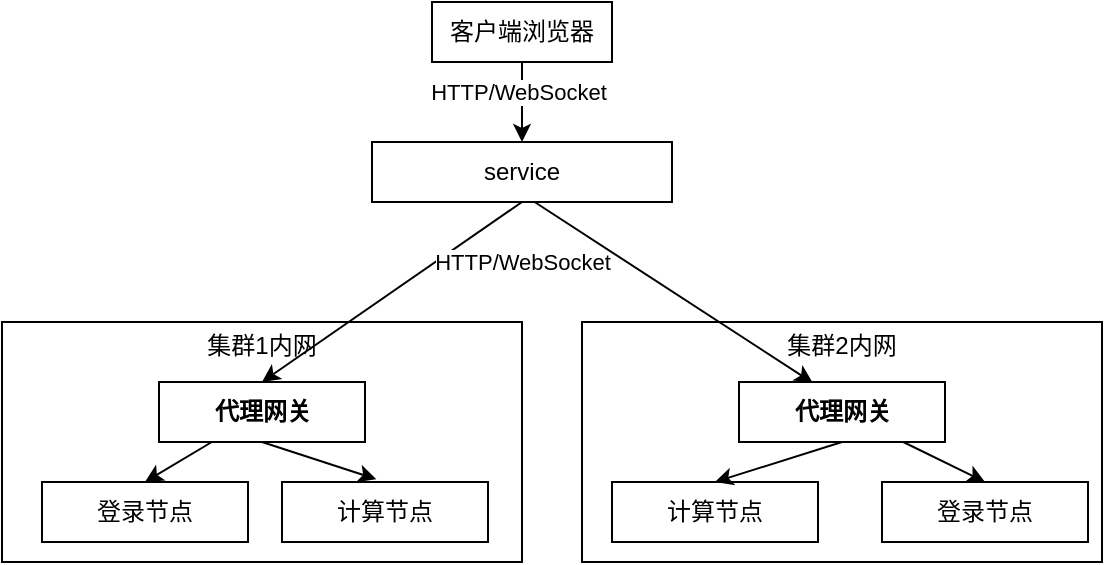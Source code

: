 <mxfile scale="2" border="0">
    <diagram id="Pjbi3EagdmSRB1L1AeHt" name="Page-1">
        <mxGraphModel dx="891" dy="629" grid="1" gridSize="10" guides="1" tooltips="1" connect="1" arrows="1" fold="1" page="1" pageScale="1" pageWidth="827" pageHeight="1169" math="0" shadow="0">
            <root>
                <mxCell id="0"/>
                <mxCell id="1" parent="0"/>
                <mxCell id="129" style="edgeStyle=none;html=1;exitX=0.5;exitY=1;exitDx=0;exitDy=0;entryX=0.5;entryY=0;entryDx=0;entryDy=0;" edge="1" parent="1" source="131" target="146">
                    <mxGeometry relative="1" as="geometry">
                        <mxPoint x="351.5" y="700" as="targetPoint"/>
                    </mxGeometry>
                </mxCell>
                <mxCell id="130" value="HTTP/WebSocket" style="edgeLabel;html=1;align=center;verticalAlign=middle;resizable=0;points=[];" vertex="1" connectable="0" parent="129">
                    <mxGeometry x="-0.262" y="2" relative="1" as="geometry">
                        <mxPoint x="47" y="-5" as="offset"/>
                    </mxGeometry>
                </mxCell>
                <mxCell id="131" value="service" style="rounded=0;whiteSpace=wrap;fillColor=none;verticalAlign=middle;spacing=0;labelBackgroundColor=none;" vertex="1" parent="1">
                    <mxGeometry x="445" y="540" width="150" height="30" as="geometry"/>
                </mxCell>
                <mxCell id="132" value="" style="edgeStyle=none;exitX=0.5;exitY=1;exitDx=0;exitDy=0;spacing=0;labelBackgroundColor=none;entryX=0.5;entryY=0;entryDx=0;entryDy=0;" edge="1" parent="1" source="134" target="131">
                    <mxGeometry relative="1" as="geometry">
                        <mxPoint x="571.892" y="562" as="targetPoint"/>
                    </mxGeometry>
                </mxCell>
                <mxCell id="133" value="HTTP/WebSocket" style="edgeLabel;html=1;align=center;verticalAlign=middle;resizable=0;points=[];" vertex="1" connectable="0" parent="132">
                    <mxGeometry x="-0.251" y="-2" relative="1" as="geometry">
                        <mxPoint as="offset"/>
                    </mxGeometry>
                </mxCell>
                <mxCell id="134" value="客户端浏览器" style="whiteSpace=wrap;fillColor=none;spacing=0;labelBackgroundColor=none;" vertex="1" parent="1">
                    <mxGeometry x="475" y="470" width="90" height="30" as="geometry"/>
                </mxCell>
                <mxCell id="135" style="edgeStyle=none;html=1;exitX=0.542;exitY=1;exitDx=0;exitDy=0;entryX=0.358;entryY=0.014;entryDx=0;entryDy=0;entryPerimeter=0;exitPerimeter=0;" edge="1" parent="1" source="131" target="137">
                    <mxGeometry relative="1" as="geometry">
                        <mxPoint x="580" y="584.5" as="sourcePoint"/>
                    </mxGeometry>
                </mxCell>
                <mxCell id="138" value="集群2内网" style="rounded=0;whiteSpace=wrap;fillColor=none;verticalAlign=top;spacing=0;labelBackgroundColor=none;" vertex="1" parent="1">
                    <mxGeometry x="550" y="630" width="260" height="120" as="geometry"/>
                </mxCell>
                <mxCell id="141" style="edgeStyle=none;html=1;entryX=0.5;entryY=0;entryDx=0;entryDy=0;" edge="1" parent="1" source="137" target="139">
                    <mxGeometry relative="1" as="geometry"/>
                </mxCell>
                <mxCell id="142" style="edgeStyle=none;html=1;exitX=0.5;exitY=1;exitDx=0;exitDy=0;entryX=0.5;entryY=0;entryDx=0;entryDy=0;" edge="1" parent="1" source="137" target="140">
                    <mxGeometry relative="1" as="geometry"/>
                </mxCell>
                <mxCell id="137" value="代理网关" style="rounded=0;whiteSpace=wrap;fillColor=none;verticalAlign=middle;spacing=0;labelBackgroundColor=none;fontStyle=1" vertex="1" parent="1">
                    <mxGeometry x="628.5" y="660" width="103" height="30" as="geometry"/>
                </mxCell>
                <mxCell id="139" value="登录节点" style="rounded=0;whiteSpace=wrap;fillColor=none;verticalAlign=middle;spacing=0;labelBackgroundColor=none;fontStyle=0;align=center;" vertex="1" parent="1">
                    <mxGeometry x="700" y="710" width="103" height="30" as="geometry"/>
                </mxCell>
                <mxCell id="140" value="计算节点" style="rounded=0;whiteSpace=wrap;fillColor=none;verticalAlign=middle;spacing=0;labelBackgroundColor=none;fontStyle=0;align=center;" vertex="1" parent="1">
                    <mxGeometry x="565" y="710" width="103" height="30" as="geometry"/>
                </mxCell>
                <mxCell id="143" value="集群1内网" style="rounded=0;whiteSpace=wrap;fillColor=none;verticalAlign=top;spacing=0;labelBackgroundColor=none;" vertex="1" parent="1">
                    <mxGeometry x="260" y="630" width="260" height="120" as="geometry"/>
                </mxCell>
                <mxCell id="151" style="edgeStyle=none;html=1;entryX=0.5;entryY=0;entryDx=0;entryDy=0;" edge="1" parent="1" source="146" target="147">
                    <mxGeometry relative="1" as="geometry"/>
                </mxCell>
                <mxCell id="152" style="edgeStyle=none;html=1;exitX=0.5;exitY=1;exitDx=0;exitDy=0;entryX=0.458;entryY=-0.046;entryDx=0;entryDy=0;entryPerimeter=0;" edge="1" parent="1" source="146" target="149">
                    <mxGeometry relative="1" as="geometry"/>
                </mxCell>
                <mxCell id="146" value="代理网关" style="rounded=0;whiteSpace=wrap;fillColor=none;verticalAlign=middle;spacing=0;labelBackgroundColor=none;fontStyle=1" vertex="1" parent="1">
                    <mxGeometry x="338.5" y="660" width="103" height="30" as="geometry"/>
                </mxCell>
                <mxCell id="147" value="登录节点" style="rounded=0;whiteSpace=wrap;fillColor=none;verticalAlign=middle;spacing=0;labelBackgroundColor=none;fontStyle=0;align=center;" vertex="1" parent="1">
                    <mxGeometry x="280" y="710" width="103" height="30" as="geometry"/>
                </mxCell>
                <mxCell id="149" value="计算节点" style="rounded=0;whiteSpace=wrap;fillColor=none;verticalAlign=middle;spacing=0;labelBackgroundColor=none;fontStyle=0;align=center;" vertex="1" parent="1">
                    <mxGeometry x="400" y="710" width="103" height="30" as="geometry"/>
                </mxCell>
            </root>
        </mxGraphModel>
    </diagram>
</mxfile>
